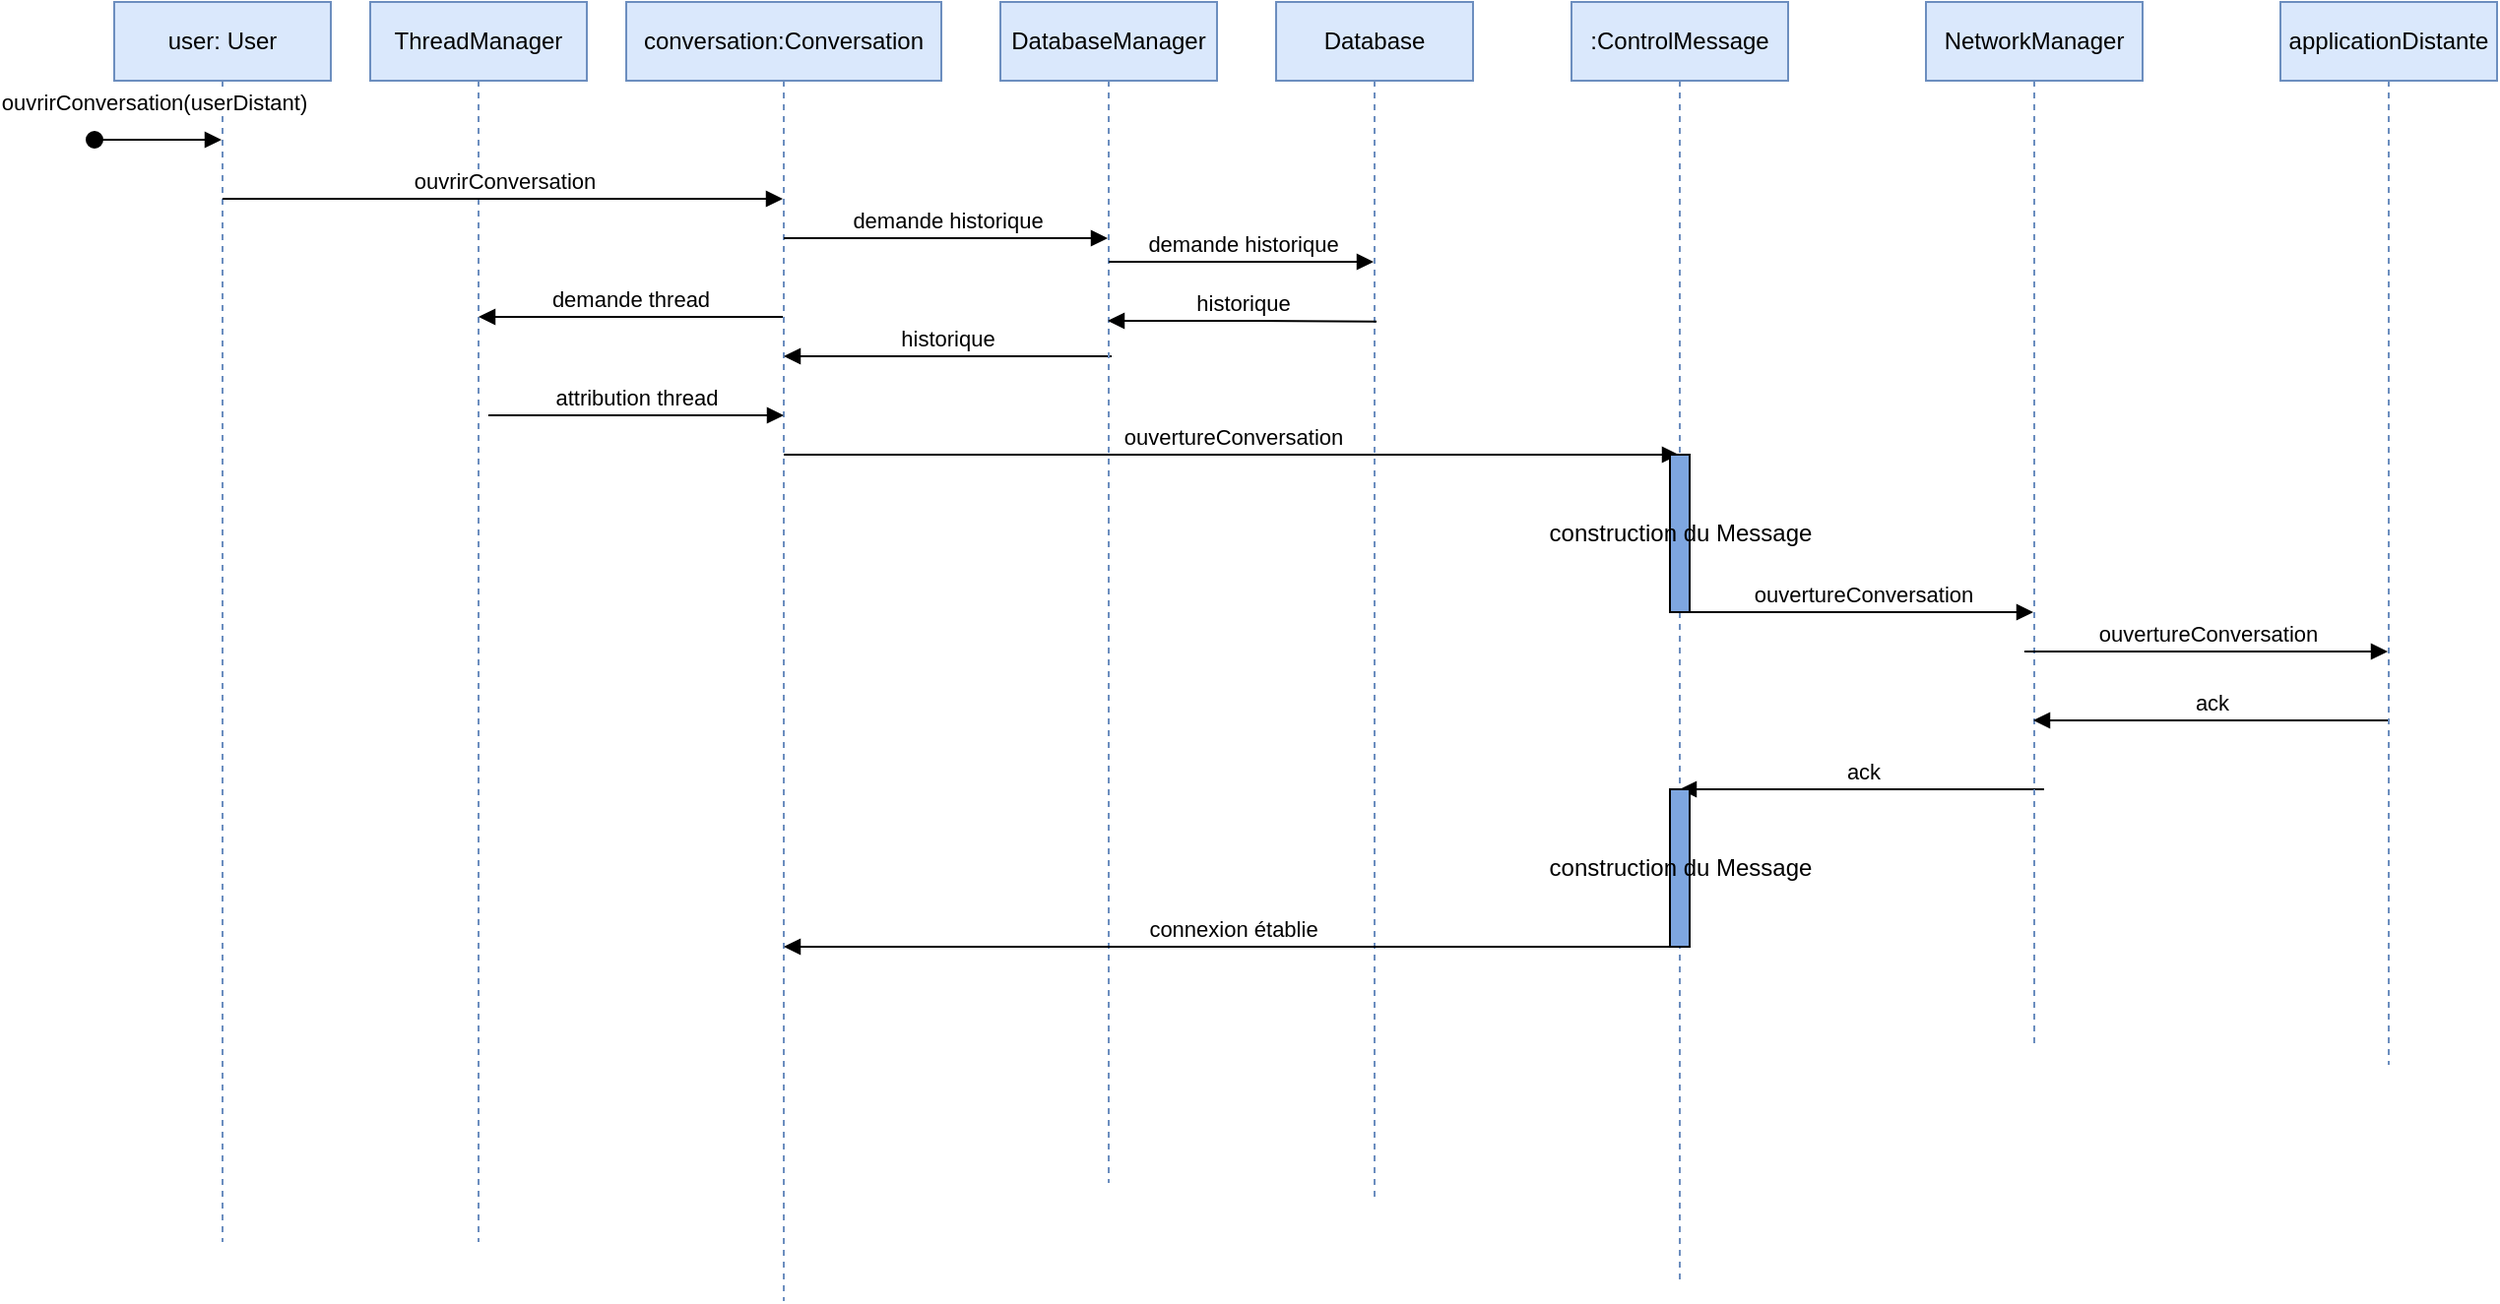 <mxfile version="20.5.3" type="github">
  <diagram id="oLp3McyHBTVur9SQaZkK" name="Página-1">
    <mxGraphModel dx="1203" dy="603" grid="1" gridSize="10" guides="1" tooltips="1" connect="1" arrows="1" fold="1" page="1" pageScale="1" pageWidth="827" pageHeight="1169" math="0" shadow="0">
      <root>
        <mxCell id="0" />
        <mxCell id="1" parent="0" />
        <mxCell id="u8E2FWptmw1ERIgbATou-3" value="conversation:Conversation" style="shape=umlLifeline;perimeter=lifelinePerimeter;whiteSpace=wrap;html=1;container=1;collapsible=0;recursiveResize=0;outlineConnect=0;fillColor=#dae8fc;strokeColor=#6c8ebf;" vertex="1" parent="1">
          <mxGeometry x="340" width="160" height="660" as="geometry" />
        </mxCell>
        <mxCell id="u8E2FWptmw1ERIgbATou-14" value="demande historique" style="html=1;verticalAlign=bottom;endArrow=block;rounded=0;" edge="1" parent="u8E2FWptmw1ERIgbATou-3" target="u8E2FWptmw1ERIgbATou-5">
          <mxGeometry width="80" relative="1" as="geometry">
            <mxPoint x="80" y="120" as="sourcePoint" />
            <mxPoint x="154" y="120" as="targetPoint" />
          </mxGeometry>
        </mxCell>
        <mxCell id="u8E2FWptmw1ERIgbATou-17" value="historique" style="html=1;verticalAlign=bottom;endArrow=block;rounded=0;exitX=0.51;exitY=0.54;exitDx=0;exitDy=0;exitPerimeter=0;" edge="1" parent="u8E2FWptmw1ERIgbATou-3" target="u8E2FWptmw1ERIgbATou-3">
          <mxGeometry width="80" relative="1" as="geometry">
            <mxPoint x="246.5" y="180" as="sourcePoint" />
            <mxPoint x="110" y="180" as="targetPoint" />
          </mxGeometry>
        </mxCell>
        <mxCell id="u8E2FWptmw1ERIgbATou-22" value="ouvertureConversation" style="html=1;verticalAlign=bottom;endArrow=block;rounded=0;" edge="1" parent="u8E2FWptmw1ERIgbATou-3" target="u8E2FWptmw1ERIgbATou-6">
          <mxGeometry width="80" relative="1" as="geometry">
            <mxPoint x="80" y="230" as="sourcePoint" />
            <mxPoint x="244.5" y="230" as="targetPoint" />
          </mxGeometry>
        </mxCell>
        <mxCell id="u8E2FWptmw1ERIgbATou-4" value="Database" style="shape=umlLifeline;perimeter=lifelinePerimeter;whiteSpace=wrap;html=1;container=1;collapsible=0;recursiveResize=0;outlineConnect=0;fillColor=#dae8fc;strokeColor=#6c8ebf;" vertex="1" parent="1">
          <mxGeometry x="670" width="100" height="610" as="geometry" />
        </mxCell>
        <mxCell id="u8E2FWptmw1ERIgbATou-5" value="DatabaseManager" style="shape=umlLifeline;perimeter=lifelinePerimeter;whiteSpace=wrap;html=1;container=1;collapsible=0;recursiveResize=0;outlineConnect=0;fillColor=#dae8fc;strokeColor=#6c8ebf;" vertex="1" parent="1">
          <mxGeometry x="530" width="110" height="600" as="geometry" />
        </mxCell>
        <mxCell id="u8E2FWptmw1ERIgbATou-6" value=":ControlMessage" style="shape=umlLifeline;perimeter=lifelinePerimeter;whiteSpace=wrap;html=1;container=1;collapsible=0;recursiveResize=0;outlineConnect=0;fillColor=#dae8fc;strokeColor=#6c8ebf;" vertex="1" parent="1">
          <mxGeometry x="820" width="110" height="650" as="geometry" />
        </mxCell>
        <mxCell id="u8E2FWptmw1ERIgbATou-23" value="construction du Message" style="html=1;points=[];perimeter=orthogonalPerimeter;fillColor=#7EA6E0;" vertex="1" parent="u8E2FWptmw1ERIgbATou-6">
          <mxGeometry x="50" y="230" width="10" height="80" as="geometry" />
        </mxCell>
        <mxCell id="u8E2FWptmw1ERIgbATou-28" value="ack" style="html=1;verticalAlign=bottom;endArrow=block;rounded=0;" edge="1" parent="u8E2FWptmw1ERIgbATou-6" target="u8E2FWptmw1ERIgbATou-6">
          <mxGeometry width="80" relative="1" as="geometry">
            <mxPoint x="240" y="400" as="sourcePoint" />
            <mxPoint x="60" y="400" as="targetPoint" />
          </mxGeometry>
        </mxCell>
        <mxCell id="u8E2FWptmw1ERIgbATou-29" value="construction du Message" style="html=1;points=[];perimeter=orthogonalPerimeter;fillColor=#7EA6E0;" vertex="1" parent="u8E2FWptmw1ERIgbATou-6">
          <mxGeometry x="50" y="400" width="10" height="80" as="geometry" />
        </mxCell>
        <mxCell id="u8E2FWptmw1ERIgbATou-8" value="NetworkManager" style="shape=umlLifeline;perimeter=lifelinePerimeter;whiteSpace=wrap;html=1;container=1;collapsible=0;recursiveResize=0;outlineConnect=0;fillColor=#dae8fc;strokeColor=#6c8ebf;" vertex="1" parent="1">
          <mxGeometry x="1000" width="110" height="530" as="geometry" />
        </mxCell>
        <mxCell id="u8E2FWptmw1ERIgbATou-9" value="ThreadManager" style="shape=umlLifeline;perimeter=lifelinePerimeter;whiteSpace=wrap;html=1;container=1;collapsible=0;recursiveResize=0;outlineConnect=0;fillColor=#dae8fc;strokeColor=#6c8ebf;" vertex="1" parent="1">
          <mxGeometry x="210" width="110" height="630" as="geometry" />
        </mxCell>
        <mxCell id="u8E2FWptmw1ERIgbATou-20" value="attribution thread" style="html=1;verticalAlign=bottom;endArrow=block;rounded=0;" edge="1" parent="u8E2FWptmw1ERIgbATou-9">
          <mxGeometry width="80" relative="1" as="geometry">
            <mxPoint x="60" y="210" as="sourcePoint" />
            <mxPoint x="210" y="210" as="targetPoint" />
          </mxGeometry>
        </mxCell>
        <mxCell id="u8E2FWptmw1ERIgbATou-10" value="applicationDistante" style="shape=umlLifeline;perimeter=lifelinePerimeter;whiteSpace=wrap;html=1;container=1;collapsible=0;recursiveResize=0;outlineConnect=0;fillColor=#dae8fc;strokeColor=#6c8ebf;" vertex="1" parent="1">
          <mxGeometry x="1180" width="110" height="540" as="geometry" />
        </mxCell>
        <mxCell id="u8E2FWptmw1ERIgbATou-11" value="user: User" style="shape=umlLifeline;perimeter=lifelinePerimeter;whiteSpace=wrap;html=1;container=1;collapsible=0;recursiveResize=0;outlineConnect=0;fillColor=#dae8fc;strokeColor=#6c8ebf;" vertex="1" parent="1">
          <mxGeometry x="80" width="110" height="630" as="geometry" />
        </mxCell>
        <mxCell id="u8E2FWptmw1ERIgbATou-12" value="ouvrirConversation(userDistant)" style="html=1;verticalAlign=bottom;startArrow=oval;startFill=1;endArrow=block;startSize=8;rounded=0;" edge="1" parent="u8E2FWptmw1ERIgbATou-11" target="u8E2FWptmw1ERIgbATou-11">
          <mxGeometry x="-0.07" y="10" width="60" relative="1" as="geometry">
            <mxPoint x="-10" y="70" as="sourcePoint" />
            <mxPoint x="50" y="70" as="targetPoint" />
            <mxPoint as="offset" />
          </mxGeometry>
        </mxCell>
        <mxCell id="u8E2FWptmw1ERIgbATou-13" value="ouvrirConversation" style="html=1;verticalAlign=bottom;endArrow=block;rounded=0;" edge="1" parent="1" source="u8E2FWptmw1ERIgbATou-11" target="u8E2FWptmw1ERIgbATou-3">
          <mxGeometry width="80" relative="1" as="geometry">
            <mxPoint x="260" y="140" as="sourcePoint" />
            <mxPoint x="340" y="140" as="targetPoint" />
            <Array as="points">
              <mxPoint x="240" y="100" />
            </Array>
          </mxGeometry>
        </mxCell>
        <mxCell id="u8E2FWptmw1ERIgbATou-15" value="demande historique" style="html=1;verticalAlign=bottom;endArrow=block;rounded=0;" edge="1" parent="1" source="u8E2FWptmw1ERIgbATou-5">
          <mxGeometry width="80" relative="1" as="geometry">
            <mxPoint x="580" y="140" as="sourcePoint" />
            <mxPoint x="719.5" y="132" as="targetPoint" />
          </mxGeometry>
        </mxCell>
        <mxCell id="u8E2FWptmw1ERIgbATou-16" value="historique" style="html=1;verticalAlign=bottom;endArrow=block;rounded=0;exitX=0.51;exitY=0.54;exitDx=0;exitDy=0;exitPerimeter=0;" edge="1" parent="1">
          <mxGeometry width="80" relative="1" as="geometry">
            <mxPoint x="721" y="162.4" as="sourcePoint" />
            <mxPoint x="584.5" y="162" as="targetPoint" />
            <Array as="points">
              <mxPoint x="660" y="162" />
            </Array>
          </mxGeometry>
        </mxCell>
        <mxCell id="u8E2FWptmw1ERIgbATou-19" value="&lt;div&gt;demande thread&lt;/div&gt;" style="html=1;verticalAlign=bottom;endArrow=block;rounded=0;" edge="1" parent="1" source="u8E2FWptmw1ERIgbATou-3" target="u8E2FWptmw1ERIgbATou-9">
          <mxGeometry width="80" relative="1" as="geometry">
            <mxPoint x="380" y="210" as="sourcePoint" />
            <mxPoint x="460" y="210" as="targetPoint" />
            <Array as="points">
              <mxPoint x="360" y="160" />
            </Array>
          </mxGeometry>
        </mxCell>
        <mxCell id="u8E2FWptmw1ERIgbATou-24" value="ouvertureConversation" style="html=1;verticalAlign=bottom;endArrow=block;rounded=0;" edge="1" parent="1" target="u8E2FWptmw1ERIgbATou-8">
          <mxGeometry width="80" relative="1" as="geometry">
            <mxPoint x="880" y="310" as="sourcePoint" />
            <mxPoint x="1050" y="310" as="targetPoint" />
          </mxGeometry>
        </mxCell>
        <mxCell id="u8E2FWptmw1ERIgbATou-25" value="ouvertureConversation" style="html=1;verticalAlign=bottom;endArrow=block;rounded=0;" edge="1" parent="1" target="u8E2FWptmw1ERIgbATou-10">
          <mxGeometry width="80" relative="1" as="geometry">
            <mxPoint x="1050" y="330" as="sourcePoint" />
            <mxPoint x="1224.5" y="330" as="targetPoint" />
          </mxGeometry>
        </mxCell>
        <mxCell id="u8E2FWptmw1ERIgbATou-27" value="ack" style="html=1;verticalAlign=bottom;endArrow=block;rounded=0;" edge="1" parent="1">
          <mxGeometry width="80" relative="1" as="geometry">
            <mxPoint x="1234.5" y="365" as="sourcePoint" />
            <mxPoint x="1054.5" y="365" as="targetPoint" />
          </mxGeometry>
        </mxCell>
        <mxCell id="u8E2FWptmw1ERIgbATou-31" value="connexion établie" style="html=1;verticalAlign=bottom;endArrow=block;rounded=0;exitX=0.5;exitY=1;exitDx=0;exitDy=0;exitPerimeter=0;" edge="1" parent="1" source="u8E2FWptmw1ERIgbATou-29" target="u8E2FWptmw1ERIgbATou-3">
          <mxGeometry width="80" relative="1" as="geometry">
            <mxPoint x="720" y="390" as="sourcePoint" />
            <mxPoint x="800" y="390" as="targetPoint" />
          </mxGeometry>
        </mxCell>
      </root>
    </mxGraphModel>
  </diagram>
</mxfile>
